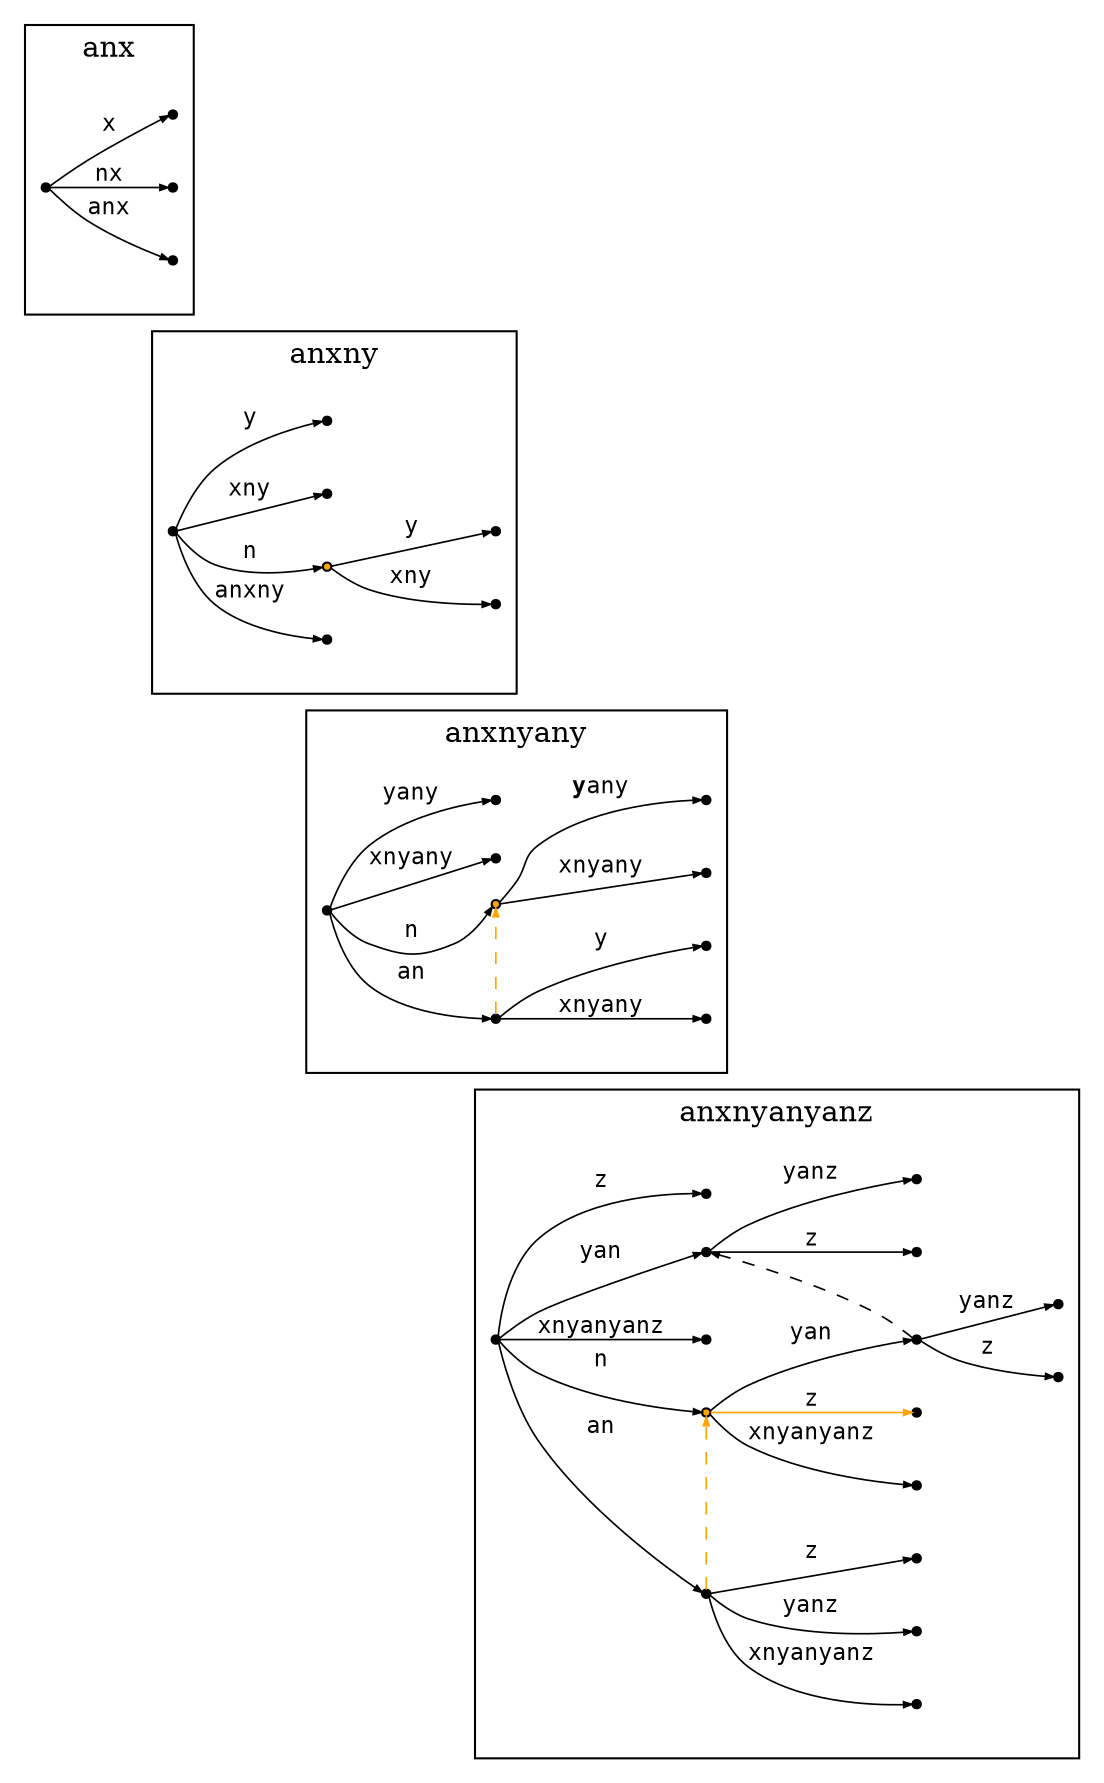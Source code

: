 digraph {
    rankdir="LR";  // horizontal layout
    node [label="" size="0.001" shape="circle" height="0.05" fillcolor="black" style="filled"]
    edge [fontsize="11" fontname="monospace" arrowsize="0.4" len="1.0" penwidth="0.8"]

    subgraph cluster_0 {
        label = "anx"
        0

        r0 -> r0a [label="anx"]
        r0 -> r0n [label="nx"]
        r0 -> r0x [label="x"]
    }

    subgraph cluster_1 {
        label = "anxny"
        1

        r1 -> r1a [label="anxny"]
        r1 -> r1n [label="n"]
        r1n -> r1nx [label="xny"]
        r1n -> r1ny [label="y"]
        r1 -> r1x [label="xny"]
        r1 -> r1y [label="y"]

        r1n [fillcolor="orange"]
    }

    subgraph cluster_2 {
        label = "anxnyany"
        2

        r2 -> r2a [label="an"]
        r2a -> r2ax [label="xnyany"]
        r2a -> r2ay [label="y"]

        r2 -> r2n [label="n"]
        r2n -> r2nx [label="xnyany"]
        r2n -> r2ny [label=<<b>y</b>any>]

        r2 -> r2x [label="xnyany"]
        r2 -> r2y [label="yany"]

        r2n [fillcolor="orange"]
        r2a -> r2n [style="dashed" constraint=false, color="orange"]
    }

    subgraph cluster_3 {
        label = "anxnyanyanz"
        3

        r3 -> r3a [label="an"]
        r3a -> r3ax [label="xnyanyanz"]
        r3a -> r3ay [label="yanz"]
        r3a -> r3az [label="z"]

        r3 -> r3n [label="n"]
        r3n -> r3nx [label="xnyanyanz"]
        r3n -> r3nz [label="z", color="orange"] // can be missed
        r3n -> r3ny [label="yan"]
        r3ny -> r3nyz [label="z"]
        r3ny -> r3nyy [label="yanz"]

        r3 -> r3x [label="xnyanyanz"]

        r3 -> r3y [label="yan"]
        r3y -> r3yz [label="z"]
        r3y -> r3yy [label="yanz"]

        r3 -> r3z [label="z"]

        r3n [fillcolor="orange"]
        r3ny -> r3y [style="dashed" constraint=false]
        r3a -> r3n [style="dashed" constraint=false, color="orange"]
    }

    0 -> 1 -> 2 -> 3 [style="invis"]
    0, 1, 2, 3 [style="invis"]
}
